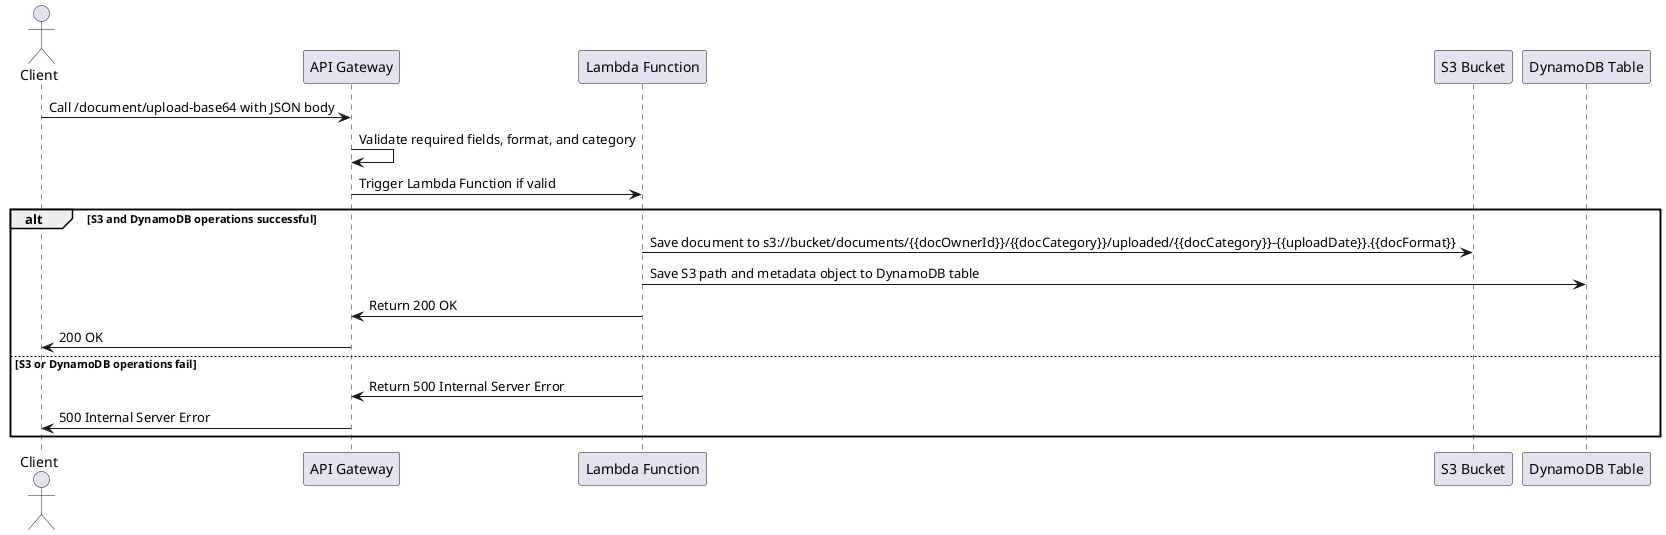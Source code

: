 @startuml Upload Base64 document

actor Client

participant "API Gateway" as APIGW
participant "Lambda Function" as Lambda
participant "S3 Bucket" as S3
participant "DynamoDB Table" as DynamoDB

Client -> APIGW : Call /document/upload-base64 with JSON body
APIGW -> APIGW : Validate required fields, format, and category
APIGW -> Lambda : Trigger Lambda Function if valid
alt S3 and DynamoDB operations successful
    Lambda -> S3 : Save document to s3://bucket/documents/{{docOwnerId}}/{{docCategory}}/uploaded/{{docCategory}}-{{uploadDate}}.{{docFormat}}
    Lambda -> DynamoDB : Save S3 path and metadata object to DynamoDB table
    Lambda -> APIGW : Return 200 OK
    APIGW -> Client : 200 OK
else S3 or DynamoDB operations fail
    Lambda -> APIGW : Return 500 Internal Server Error
    APIGW -> Client : 500 Internal Server Error
end

@enduml
